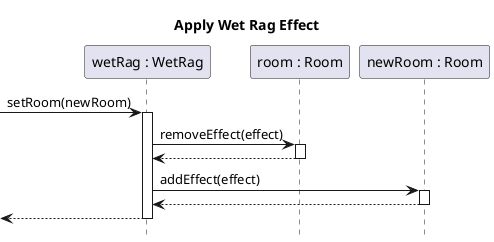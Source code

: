 @startuml item-wet-rag-set-room

title Apply Wet Rag Effect
hide footbox

participant "wetRag : WetRag" as wetRag
participant "room : Room" as prev
participant "newRoom : Room" as room

[-> wetRag ++: setRoom(newRoom)
	wetRag -> prev ++: removeEffect(effect)
	return
	wetRag -> room ++: addEffect(effect)
	return
return

@enduml
